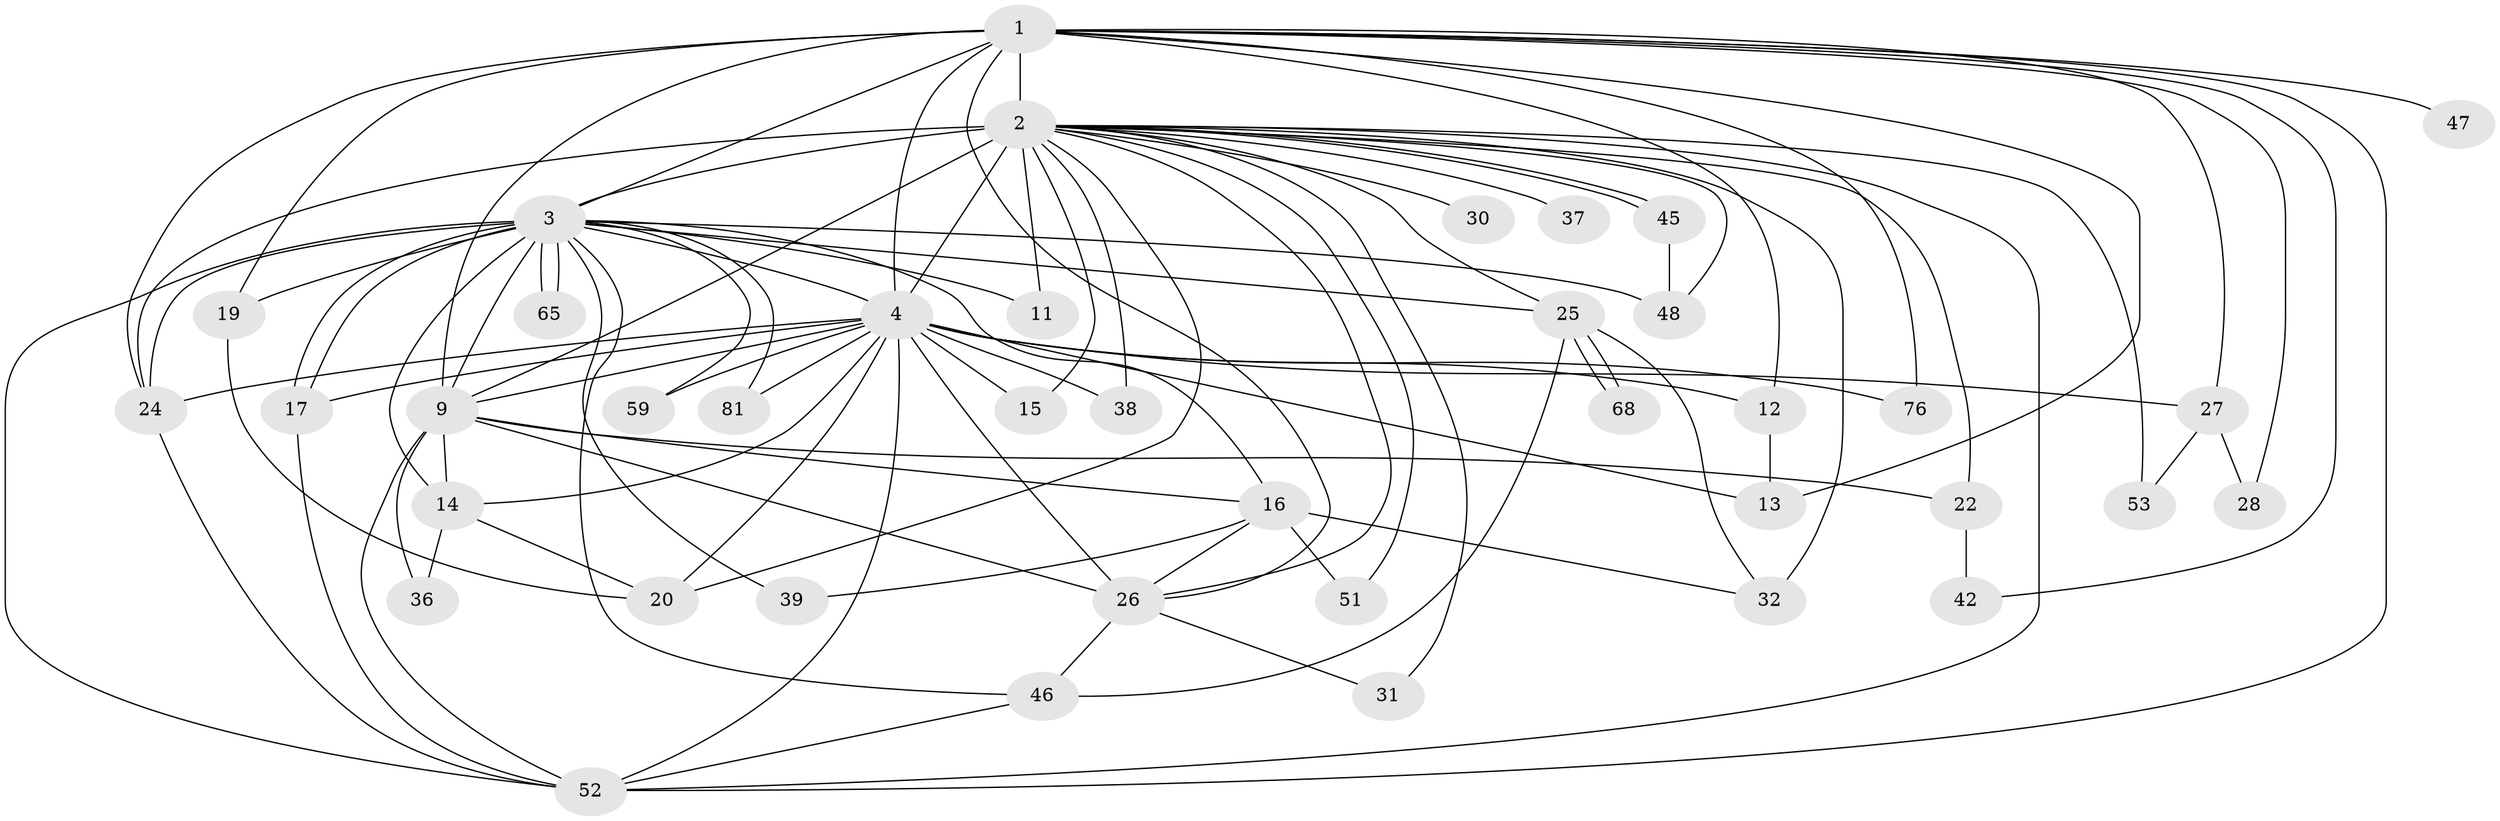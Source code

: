 // original degree distribution, {16: 0.024691358024691357, 20: 0.012345679012345678, 28: 0.012345679012345678, 19: 0.024691358024691357, 17: 0.012345679012345678, 13: 0.012345679012345678, 21: 0.012345679012345678, 12: 0.012345679012345678, 2: 0.5555555555555556, 3: 0.18518518518518517, 6: 0.037037037037037035, 5: 0.012345679012345678, 4: 0.06172839506172839, 8: 0.012345679012345678, 7: 0.012345679012345678}
// Generated by graph-tools (version 1.1) at 2025/14/03/09/25 04:14:06]
// undirected, 40 vertices, 96 edges
graph export_dot {
graph [start="1"]
  node [color=gray90,style=filled];
  1 [super="+7"];
  2 [super="+5+18+10+55+21+8"];
  3 [super="+43+35+54"];
  4 [super="+6+23+74"];
  9 [super="+61+64+71+77+50+49"];
  11;
  12;
  13 [super="+60"];
  14;
  15;
  16;
  17 [super="+57+40+75"];
  19;
  20 [super="+34"];
  22;
  24 [super="+41"];
  25;
  26 [super="+70+29+56"];
  27;
  28;
  30;
  31;
  32 [super="+33+62"];
  36;
  37;
  38;
  39;
  42;
  45;
  46 [super="+66+73"];
  47;
  48 [super="+80"];
  51;
  52 [super="+78"];
  53;
  59;
  65;
  68;
  76;
  81;
  1 -- 2 [weight=8];
  1 -- 3 [weight=3];
  1 -- 4 [weight=5];
  1 -- 9 [weight=3];
  1 -- 12;
  1 -- 26;
  1 -- 28;
  1 -- 47 [weight=2];
  1 -- 52;
  1 -- 42;
  1 -- 76;
  1 -- 13;
  1 -- 19;
  1 -- 24;
  1 -- 27;
  2 -- 3 [weight=7];
  2 -- 4 [weight=8];
  2 -- 9 [weight=7];
  2 -- 11;
  2 -- 15;
  2 -- 37 [weight=2];
  2 -- 45;
  2 -- 45;
  2 -- 20;
  2 -- 22;
  2 -- 24;
  2 -- 25;
  2 -- 38;
  2 -- 52;
  2 -- 51;
  2 -- 48;
  2 -- 32 [weight=2];
  2 -- 30 [weight=2];
  2 -- 31;
  2 -- 26;
  2 -- 53;
  3 -- 4 [weight=3];
  3 -- 9;
  3 -- 11;
  3 -- 14;
  3 -- 16;
  3 -- 17;
  3 -- 17;
  3 -- 19;
  3 -- 25;
  3 -- 39;
  3 -- 46;
  3 -- 48;
  3 -- 59;
  3 -- 65;
  3 -- 65;
  3 -- 81;
  3 -- 24;
  3 -- 52;
  4 -- 9 [weight=3];
  4 -- 12;
  4 -- 26 [weight=2];
  4 -- 59;
  4 -- 76;
  4 -- 24;
  4 -- 17 [weight=2];
  4 -- 38;
  4 -- 15;
  4 -- 81;
  4 -- 27;
  4 -- 52;
  4 -- 20;
  4 -- 13 [weight=2];
  4 -- 14;
  9 -- 14 [weight=2];
  9 -- 16;
  9 -- 22;
  9 -- 36;
  9 -- 52;
  9 -- 26;
  12 -- 13;
  14 -- 20;
  14 -- 36;
  16 -- 39;
  16 -- 51;
  16 -- 32;
  16 -- 26;
  17 -- 52;
  19 -- 20;
  22 -- 42;
  24 -- 52;
  25 -- 32;
  25 -- 68;
  25 -- 68;
  25 -- 46;
  26 -- 31;
  26 -- 46;
  27 -- 28;
  27 -- 53;
  45 -- 48;
  46 -- 52;
}
